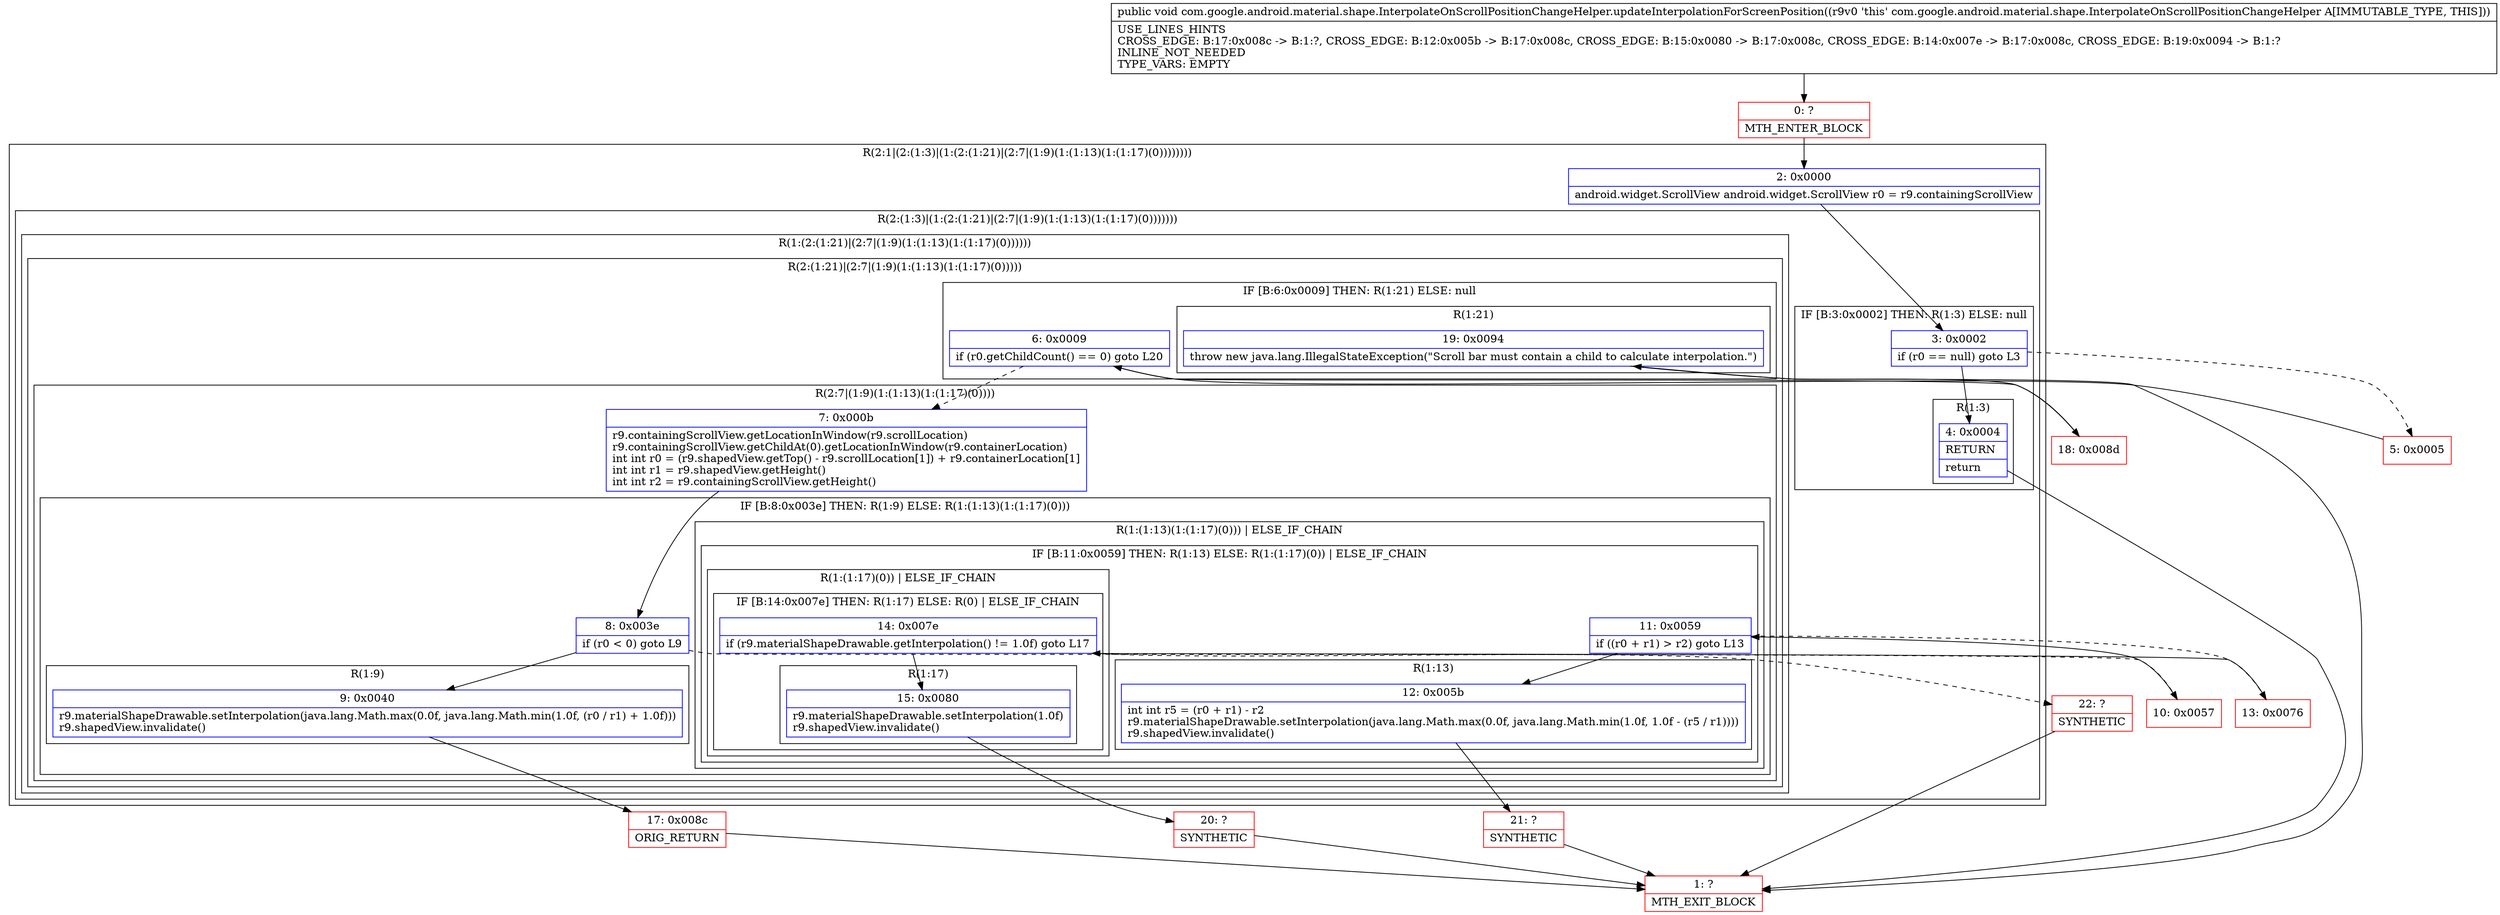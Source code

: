 digraph "CFG forcom.google.android.material.shape.InterpolateOnScrollPositionChangeHelper.updateInterpolationForScreenPosition()V" {
subgraph cluster_Region_1690718821 {
label = "R(2:1|(2:(1:3)|(1:(2:(1:21)|(2:7|(1:9)(1:(1:13)(1:(1:17)(0))))))))";
node [shape=record,color=blue];
Node_2 [shape=record,label="{2\:\ 0x0000|android.widget.ScrollView android.widget.ScrollView r0 = r9.containingScrollView\l}"];
subgraph cluster_Region_2006875939 {
label = "R(2:(1:3)|(1:(2:(1:21)|(2:7|(1:9)(1:(1:13)(1:(1:17)(0)))))))";
node [shape=record,color=blue];
subgraph cluster_IfRegion_1069924914 {
label = "IF [B:3:0x0002] THEN: R(1:3) ELSE: null";
node [shape=record,color=blue];
Node_3 [shape=record,label="{3\:\ 0x0002|if (r0 == null) goto L3\l}"];
subgraph cluster_Region_1262664751 {
label = "R(1:3)";
node [shape=record,color=blue];
Node_4 [shape=record,label="{4\:\ 0x0004|RETURN\l|return\l}"];
}
}
subgraph cluster_Region_35375511 {
label = "R(1:(2:(1:21)|(2:7|(1:9)(1:(1:13)(1:(1:17)(0))))))";
node [shape=record,color=blue];
subgraph cluster_Region_451426707 {
label = "R(2:(1:21)|(2:7|(1:9)(1:(1:13)(1:(1:17)(0)))))";
node [shape=record,color=blue];
subgraph cluster_IfRegion_1813618466 {
label = "IF [B:6:0x0009] THEN: R(1:21) ELSE: null";
node [shape=record,color=blue];
Node_6 [shape=record,label="{6\:\ 0x0009|if (r0.getChildCount() == 0) goto L20\l}"];
subgraph cluster_Region_512440970 {
label = "R(1:21)";
node [shape=record,color=blue];
Node_19 [shape=record,label="{19\:\ 0x0094|throw new java.lang.IllegalStateException(\"Scroll bar must contain a child to calculate interpolation.\")\l}"];
}
}
subgraph cluster_Region_38843908 {
label = "R(2:7|(1:9)(1:(1:13)(1:(1:17)(0))))";
node [shape=record,color=blue];
Node_7 [shape=record,label="{7\:\ 0x000b|r9.containingScrollView.getLocationInWindow(r9.scrollLocation)\lr9.containingScrollView.getChildAt(0).getLocationInWindow(r9.containerLocation)\lint int r0 = (r9.shapedView.getTop() \- r9.scrollLocation[1]) + r9.containerLocation[1]\lint int r1 = r9.shapedView.getHeight()\lint int r2 = r9.containingScrollView.getHeight()\l}"];
subgraph cluster_IfRegion_1423149393 {
label = "IF [B:8:0x003e] THEN: R(1:9) ELSE: R(1:(1:13)(1:(1:17)(0)))";
node [shape=record,color=blue];
Node_8 [shape=record,label="{8\:\ 0x003e|if (r0 \< 0) goto L9\l}"];
subgraph cluster_Region_1167459755 {
label = "R(1:9)";
node [shape=record,color=blue];
Node_9 [shape=record,label="{9\:\ 0x0040|r9.materialShapeDrawable.setInterpolation(java.lang.Math.max(0.0f, java.lang.Math.min(1.0f, (r0 \/ r1) + 1.0f)))\lr9.shapedView.invalidate()\l}"];
}
subgraph cluster_Region_1089887920 {
label = "R(1:(1:13)(1:(1:17)(0))) | ELSE_IF_CHAIN\l";
node [shape=record,color=blue];
subgraph cluster_IfRegion_1708552884 {
label = "IF [B:11:0x0059] THEN: R(1:13) ELSE: R(1:(1:17)(0)) | ELSE_IF_CHAIN\l";
node [shape=record,color=blue];
Node_11 [shape=record,label="{11\:\ 0x0059|if ((r0 + r1) \> r2) goto L13\l}"];
subgraph cluster_Region_1647380636 {
label = "R(1:13)";
node [shape=record,color=blue];
Node_12 [shape=record,label="{12\:\ 0x005b|int int r5 = (r0 + r1) \- r2\lr9.materialShapeDrawable.setInterpolation(java.lang.Math.max(0.0f, java.lang.Math.min(1.0f, 1.0f \- (r5 \/ r1))))\lr9.shapedView.invalidate()\l}"];
}
subgraph cluster_Region_486367304 {
label = "R(1:(1:17)(0)) | ELSE_IF_CHAIN\l";
node [shape=record,color=blue];
subgraph cluster_IfRegion_1199765221 {
label = "IF [B:14:0x007e] THEN: R(1:17) ELSE: R(0) | ELSE_IF_CHAIN\l";
node [shape=record,color=blue];
Node_14 [shape=record,label="{14\:\ 0x007e|if (r9.materialShapeDrawable.getInterpolation() != 1.0f) goto L17\l}"];
subgraph cluster_Region_10148853 {
label = "R(1:17)";
node [shape=record,color=blue];
Node_15 [shape=record,label="{15\:\ 0x0080|r9.materialShapeDrawable.setInterpolation(1.0f)\lr9.shapedView.invalidate()\l}"];
}
subgraph cluster_Region_1928009352 {
label = "R(0)";
node [shape=record,color=blue];
}
}
}
}
}
}
}
}
}
}
}
Node_0 [shape=record,color=red,label="{0\:\ ?|MTH_ENTER_BLOCK\l}"];
Node_1 [shape=record,color=red,label="{1\:\ ?|MTH_EXIT_BLOCK\l}"];
Node_5 [shape=record,color=red,label="{5\:\ 0x0005}"];
Node_17 [shape=record,color=red,label="{17\:\ 0x008c|ORIG_RETURN\l}"];
Node_10 [shape=record,color=red,label="{10\:\ 0x0057}"];
Node_21 [shape=record,color=red,label="{21\:\ ?|SYNTHETIC\l}"];
Node_13 [shape=record,color=red,label="{13\:\ 0x0076}"];
Node_20 [shape=record,color=red,label="{20\:\ ?|SYNTHETIC\l}"];
Node_22 [shape=record,color=red,label="{22\:\ ?|SYNTHETIC\l}"];
Node_18 [shape=record,color=red,label="{18\:\ 0x008d}"];
MethodNode[shape=record,label="{public void com.google.android.material.shape.InterpolateOnScrollPositionChangeHelper.updateInterpolationForScreenPosition((r9v0 'this' com.google.android.material.shape.InterpolateOnScrollPositionChangeHelper A[IMMUTABLE_TYPE, THIS]))  | USE_LINES_HINTS\lCROSS_EDGE: B:17:0x008c \-\> B:1:?, CROSS_EDGE: B:12:0x005b \-\> B:17:0x008c, CROSS_EDGE: B:15:0x0080 \-\> B:17:0x008c, CROSS_EDGE: B:14:0x007e \-\> B:17:0x008c, CROSS_EDGE: B:19:0x0094 \-\> B:1:?\lINLINE_NOT_NEEDED\lTYPE_VARS: EMPTY\l}"];
MethodNode -> Node_0;Node_2 -> Node_3;
Node_3 -> Node_4;
Node_3 -> Node_5[style=dashed];
Node_4 -> Node_1;
Node_6 -> Node_7[style=dashed];
Node_6 -> Node_18;
Node_19 -> Node_1;
Node_7 -> Node_8;
Node_8 -> Node_9;
Node_8 -> Node_10[style=dashed];
Node_9 -> Node_17;
Node_11 -> Node_12;
Node_11 -> Node_13[style=dashed];
Node_12 -> Node_21;
Node_14 -> Node_15;
Node_14 -> Node_22[style=dashed];
Node_15 -> Node_20;
Node_0 -> Node_2;
Node_5 -> Node_6;
Node_17 -> Node_1;
Node_10 -> Node_11;
Node_21 -> Node_1;
Node_13 -> Node_14;
Node_20 -> Node_1;
Node_22 -> Node_1;
Node_18 -> Node_19;
}

